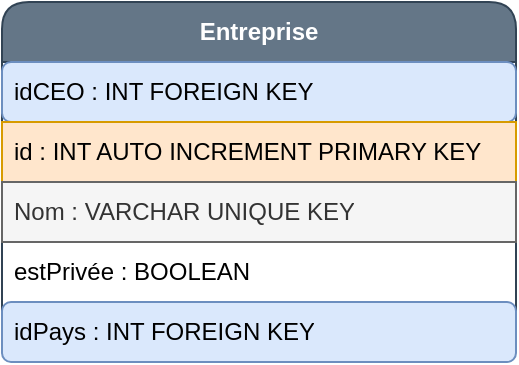 <mxfile version="20.6.0" type="device"><diagram id="5MniIz9ld9YyHfBwdPOc" name="Page-1"><mxGraphModel dx="2462" dy="838" grid="1" gridSize="10" guides="1" tooltips="1" connect="1" arrows="1" fold="1" page="1" pageScale="1" pageWidth="827" pageHeight="1169" math="0" shadow="0"><root><mxCell id="0"/><mxCell id="1" parent="0"/><mxCell id="NT5ns8Q0kxlkisw5Fumq-1" value="&lt;b&gt;Entreprise&lt;/b&gt;" style="swimlane;fontStyle=0;childLayout=stackLayout;horizontal=1;startSize=30;horizontalStack=0;resizeParent=1;resizeParentMax=0;resizeLast=0;collapsible=1;marginBottom=0;whiteSpace=wrap;html=1;rounded=1;fillColor=#647687;fontColor=#ffffff;strokeColor=#314354;" vertex="1" parent="1"><mxGeometry x="-530" y="530" width="257" height="180" as="geometry"/></mxCell><mxCell id="NT5ns8Q0kxlkisw5Fumq-2" value="idCEO : INT FOREIGN KEY" style="text;strokeColor=#6c8ebf;fillColor=#dae8fc;align=left;verticalAlign=middle;spacingLeft=4;spacingRight=4;overflow=hidden;points=[[0,0.5],[1,0.5]];portConstraint=eastwest;rotatable=0;whiteSpace=wrap;html=1;rounded=1;" vertex="1" parent="NT5ns8Q0kxlkisw5Fumq-1"><mxGeometry y="30" width="257" height="30" as="geometry"/></mxCell><mxCell id="NT5ns8Q0kxlkisw5Fumq-3" value="id : INT AUTO INCREMENT PRIMARY KEY" style="text;strokeColor=#d79b00;fillColor=#ffe6cc;align=left;verticalAlign=middle;spacingLeft=4;spacingRight=4;overflow=hidden;points=[[0,0.5],[1,0.5]];portConstraint=eastwest;rotatable=0;whiteSpace=wrap;html=1;" vertex="1" parent="NT5ns8Q0kxlkisw5Fumq-1"><mxGeometry y="60" width="257" height="30" as="geometry"/></mxCell><mxCell id="NT5ns8Q0kxlkisw5Fumq-4" value="Nom : VARCHAR UNIQUE KEY" style="text;strokeColor=#666666;fillColor=#f5f5f5;align=left;verticalAlign=middle;spacingLeft=4;spacingRight=4;overflow=hidden;points=[[0,0.5],[1,0.5]];portConstraint=eastwest;rotatable=0;whiteSpace=wrap;html=1;fontColor=#333333;" vertex="1" parent="NT5ns8Q0kxlkisw5Fumq-1"><mxGeometry y="90" width="257" height="30" as="geometry"/></mxCell><mxCell id="NT5ns8Q0kxlkisw5Fumq-5" value="estPrivée : BOOLEAN" style="text;strokeColor=none;fillColor=none;align=left;verticalAlign=middle;spacingLeft=4;spacingRight=4;overflow=hidden;points=[[0,0.5],[1,0.5]];portConstraint=eastwest;rotatable=0;whiteSpace=wrap;html=1;rounded=1;" vertex="1" parent="NT5ns8Q0kxlkisw5Fumq-1"><mxGeometry y="120" width="257" height="30" as="geometry"/></mxCell><mxCell id="NT5ns8Q0kxlkisw5Fumq-6" value="idPays : INT FOREIGN KEY" style="text;strokeColor=#6c8ebf;fillColor=#dae8fc;align=left;verticalAlign=middle;spacingLeft=4;spacingRight=4;overflow=hidden;points=[[0,0.5],[1,0.5]];portConstraint=eastwest;rotatable=0;whiteSpace=wrap;html=1;rounded=1;" vertex="1" parent="NT5ns8Q0kxlkisw5Fumq-1"><mxGeometry y="150" width="257" height="30" as="geometry"/></mxCell></root></mxGraphModel></diagram></mxfile>